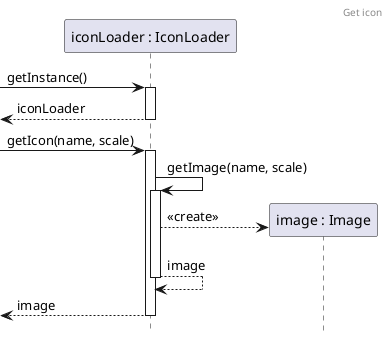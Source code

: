 @startuml GetIcon
header Get icon
hide footbox

participant IC as "iconLoader : IconLoader"
-> IC++ : getInstance()
return iconLoader
-> IC++ : getIcon(name, scale)
IC -> IC++ : getImage(name, scale)
create image as "image : Image"
IC --> image : <<create>>
return image
return image

@enduml